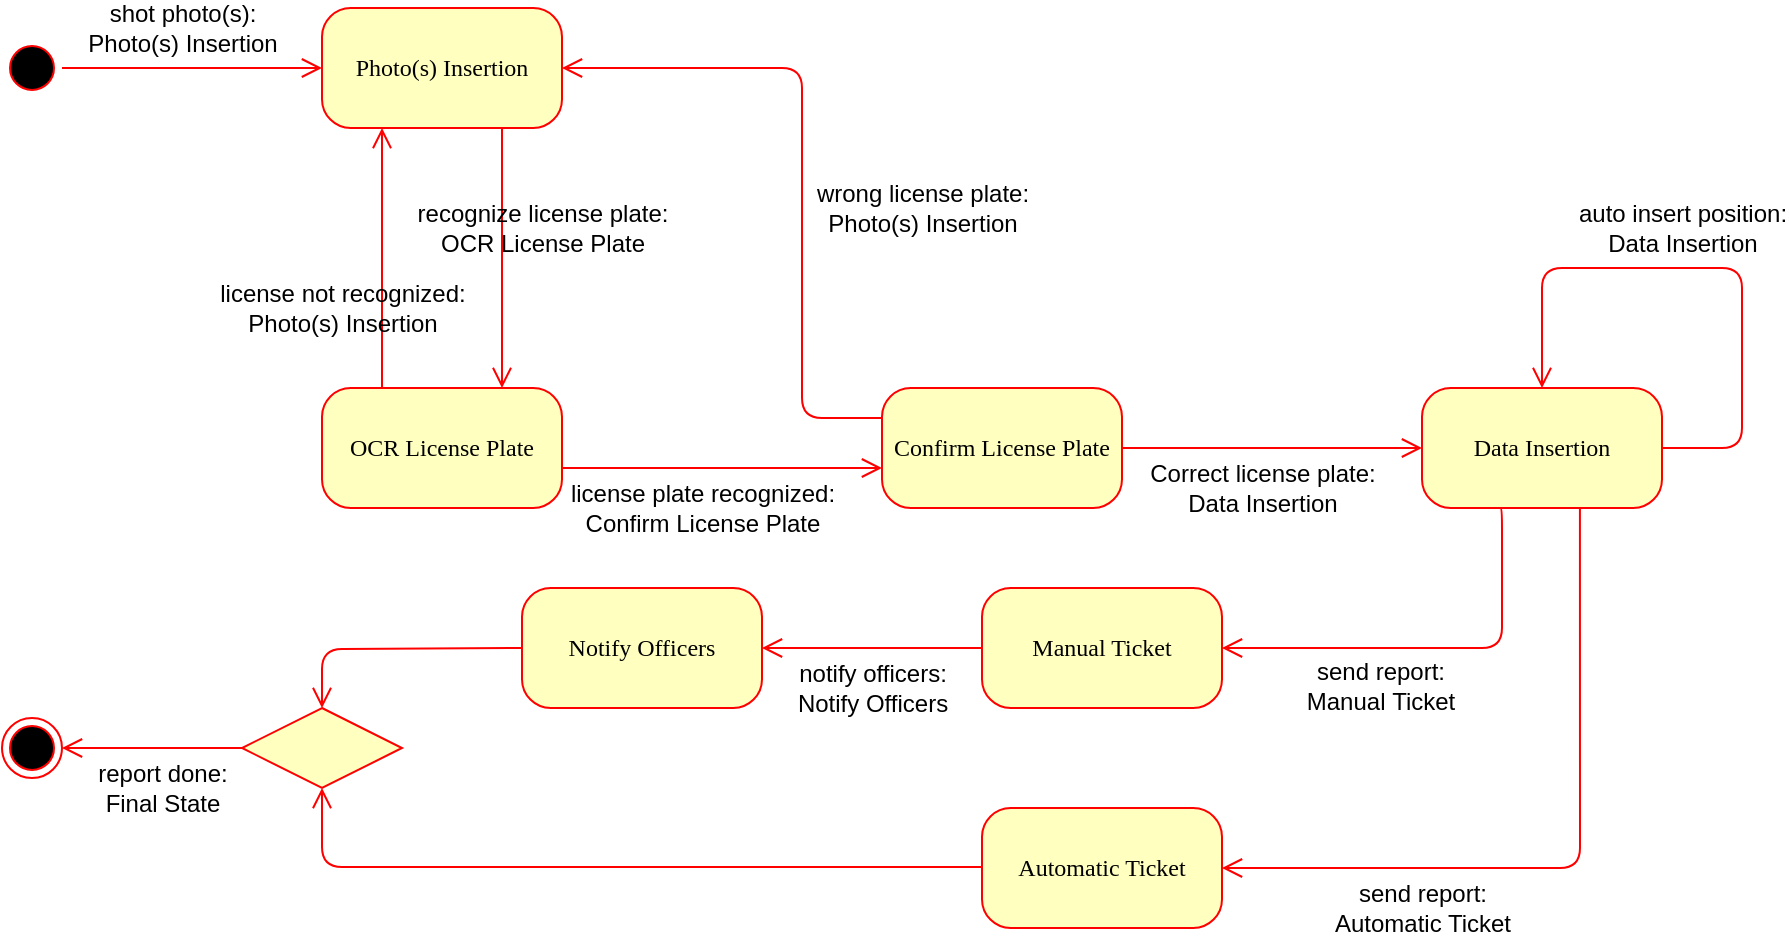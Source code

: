 <mxfile version="12.2.0" type="device" pages="1"><diagram name="Page-1" id="58cdce13-f638-feb5-8d6f-7d28b1aa9fa0"><mxGraphModel dx="2048" dy="780" grid="1" gridSize="10" guides="1" tooltips="1" connect="1" arrows="1" fold="1" page="1" pageScale="1" pageWidth="1100" pageHeight="850" background="#ffffff" math="0" shadow="0"><root><mxCell id="0"/><mxCell id="1" parent="0"/><mxCell id="382b91b5511bd0f7-1" value="" style="ellipse;html=1;shape=startState;fillColor=#000000;strokeColor=#ff0000;rounded=1;shadow=0;comic=0;labelBackgroundColor=none;fontFamily=Verdana;fontSize=12;fontColor=#000000;align=center;direction=south;" parent="1" vertex="1"><mxGeometry x="80" y="135" width="30" height="30" as="geometry"/></mxCell><mxCell id="382b91b5511bd0f7-5" value="OCR License Plate" style="rounded=1;whiteSpace=wrap;html=1;arcSize=24;fillColor=#ffffc0;strokeColor=#ff0000;shadow=0;comic=0;labelBackgroundColor=none;fontFamily=Verdana;fontSize=12;fontColor=#000000;align=center;" parent="1" vertex="1"><mxGeometry x="240" y="310" width="120" height="60" as="geometry"/></mxCell><mxCell id="382b91b5511bd0f7-6" value="Photo(s) Insertion" style="rounded=1;whiteSpace=wrap;html=1;arcSize=24;fillColor=#ffffc0;strokeColor=#ff0000;shadow=0;comic=0;labelBackgroundColor=none;fontFamily=Verdana;fontSize=12;fontColor=#000000;align=center;" parent="1" vertex="1"><mxGeometry x="240" y="120" width="120" height="60" as="geometry"/></mxCell><mxCell id="382b91b5511bd0f7-9" value="Data Insertion" style="rounded=1;whiteSpace=wrap;html=1;arcSize=24;fillColor=#ffffc0;strokeColor=#ff0000;shadow=0;comic=0;labelBackgroundColor=none;fontFamily=Verdana;fontSize=12;fontColor=#000000;align=center;" parent="1" vertex="1"><mxGeometry x="790" y="310" width="120" height="60" as="geometry"/></mxCell><mxCell id="382b91b5511bd0f7-10" value="Confirm License Plate" style="rounded=1;whiteSpace=wrap;html=1;arcSize=24;fillColor=#ffffc0;strokeColor=#ff0000;shadow=0;comic=0;labelBackgroundColor=none;fontFamily=Verdana;fontSize=12;fontColor=#000000;align=center;" parent="1" vertex="1"><mxGeometry x="520" y="310" width="120" height="60" as="geometry"/></mxCell><mxCell id="2a3bc250acf0617d-9" style="edgeStyle=orthogonalEdgeStyle;html=1;labelBackgroundColor=none;endArrow=open;endSize=8;strokeColor=#ff0000;fontFamily=Verdana;fontSize=12;align=left;" parent="1" source="382b91b5511bd0f7-1" target="382b91b5511bd0f7-6" edge="1"><mxGeometry relative="1" as="geometry"/></mxCell><mxCell id="ofe5F0DEnw2EiwNaxMWt-1" value="shot photo(s):&lt;br&gt;Photo(s) Insertion" style="text;html=1;resizable=0;points=[];align=center;verticalAlign=middle;labelBackgroundColor=#ffffff;" parent="2a3bc250acf0617d-9" vertex="1" connectable="0"><mxGeometry x="-0.169" y="2" relative="1" as="geometry"><mxPoint x="6" y="-18" as="offset"/></mxGeometry></mxCell><mxCell id="2a3bc250acf0617d-10" style="edgeStyle=orthogonalEdgeStyle;html=1;labelBackgroundColor=none;endArrow=open;endSize=8;strokeColor=#ff0000;fontFamily=Verdana;fontSize=12;align=left;entryX=0.75;entryY=0;entryDx=0;entryDy=0;exitX=0.75;exitY=1;exitDx=0;exitDy=0;" parent="1" source="382b91b5511bd0f7-6" target="382b91b5511bd0f7-5" edge="1"><mxGeometry relative="1" as="geometry"><Array as="points"/></mxGeometry></mxCell><mxCell id="ofe5F0DEnw2EiwNaxMWt-2" value="recognize license plate:&lt;br&gt;OCR License Plate" style="text;html=1;resizable=0;points=[];align=center;verticalAlign=middle;labelBackgroundColor=none;" parent="2a3bc250acf0617d-10" vertex="1" connectable="0"><mxGeometry x="0.308" relative="1" as="geometry"><mxPoint x="20" y="-35" as="offset"/></mxGeometry></mxCell><mxCell id="2a3bc250acf0617d-12" style="edgeStyle=orthogonalEdgeStyle;html=1;exitX=0.25;exitY=0;entryX=0.25;entryY=1;labelBackgroundColor=none;endArrow=open;endSize=8;strokeColor=#ff0000;fontFamily=Verdana;fontSize=12;align=left;" parent="1" source="382b91b5511bd0f7-5" target="382b91b5511bd0f7-6" edge="1"><mxGeometry relative="1" as="geometry"/></mxCell><mxCell id="ofe5F0DEnw2EiwNaxMWt-3" value="license not recognized:&lt;br&gt;Photo(s) Insertion" style="text;html=1;resizable=0;points=[];align=center;verticalAlign=middle;labelBackgroundColor=none;" parent="2a3bc250acf0617d-12" vertex="1" connectable="0"><mxGeometry x="-0.292" y="3" relative="1" as="geometry"><mxPoint x="-17" y="6" as="offset"/></mxGeometry></mxCell><mxCell id="2a3bc250acf0617d-13" style="edgeStyle=orthogonalEdgeStyle;html=1;labelBackgroundColor=none;endArrow=open;endSize=8;strokeColor=#ff0000;fontFamily=Verdana;fontSize=12;align=left;" parent="1" edge="1"><mxGeometry relative="1" as="geometry"><mxPoint x="360" y="350" as="sourcePoint"/><mxPoint x="520" y="350" as="targetPoint"/><Array as="points"><mxPoint x="520" y="350"/></Array></mxGeometry></mxCell><mxCell id="ofe5F0DEnw2EiwNaxMWt-4" value="license plate recognized:&lt;br&gt;Confirm License Plate" style="text;html=1;resizable=0;points=[];align=center;verticalAlign=middle;labelBackgroundColor=#ffffff;" parent="2a3bc250acf0617d-13" vertex="1" connectable="0"><mxGeometry x="0.138" y="1" relative="1" as="geometry"><mxPoint x="-21" y="21" as="offset"/></mxGeometry></mxCell><mxCell id="2a3bc250acf0617d-14" style="edgeStyle=orthogonalEdgeStyle;html=1;exitX=0;exitY=0.25;entryX=1;entryY=0.5;labelBackgroundColor=none;endArrow=open;endSize=8;strokeColor=#ff0000;fontFamily=Verdana;fontSize=12;align=left;exitDx=0;exitDy=0;entryDx=0;entryDy=0;" parent="1" source="382b91b5511bd0f7-10" target="382b91b5511bd0f7-6" edge="1"><mxGeometry relative="1" as="geometry"><mxPoint x="560" y="245" as="targetPoint"/><Array as="points"><mxPoint x="480" y="325"/><mxPoint x="480" y="150"/></Array></mxGeometry></mxCell><mxCell id="ofe5F0DEnw2EiwNaxMWt-6" value="wrong license plate:&lt;br&gt;Photo(s) Insertion" style="text;html=1;resizable=0;points=[];align=center;verticalAlign=middle;labelBackgroundColor=none;" parent="2a3bc250acf0617d-14" vertex="1" connectable="0"><mxGeometry x="0.475" y="-4" relative="1" as="geometry"><mxPoint x="92" y="74" as="offset"/></mxGeometry></mxCell><mxCell id="2a3bc250acf0617d-15" style="edgeStyle=orthogonalEdgeStyle;html=1;exitX=1;exitY=0.5;entryX=0;entryY=0.5;labelBackgroundColor=none;endArrow=open;endSize=8;strokeColor=#ff0000;fontFamily=Verdana;fontSize=12;align=left;exitDx=0;exitDy=0;entryDx=0;entryDy=0;entryPerimeter=0;" parent="1" source="382b91b5511bd0f7-10" target="382b91b5511bd0f7-9" edge="1"><mxGeometry relative="1" as="geometry"/></mxCell><mxCell id="ofe5F0DEnw2EiwNaxMWt-7" value="Correct license plate:&lt;br&gt;Data Insertion" style="text;html=1;resizable=0;points=[];align=center;verticalAlign=middle;labelBackgroundColor=#ffffff;" parent="2a3bc250acf0617d-15" vertex="1" connectable="0"><mxGeometry x="-0.347" y="-2" relative="1" as="geometry"><mxPoint x="21" y="18" as="offset"/></mxGeometry></mxCell><mxCell id="ofe5F0DEnw2EiwNaxMWt-9" style="edgeStyle=orthogonalEdgeStyle;html=1;exitX=1;exitY=0.5;entryX=0.5;entryY=0;labelBackgroundColor=none;endArrow=open;endSize=8;strokeColor=#ff0000;fontFamily=Verdana;fontSize=12;align=left;exitDx=0;exitDy=0;entryDx=0;entryDy=0;" parent="1" source="382b91b5511bd0f7-9" target="382b91b5511bd0f7-9" edge="1"><mxGeometry relative="1" as="geometry"><mxPoint x="1010" y="370" as="sourcePoint"/><mxPoint x="850" y="195" as="targetPoint"/><Array as="points"><mxPoint x="950" y="340"/><mxPoint x="950" y="250"/><mxPoint x="850" y="250"/></Array></mxGeometry></mxCell><mxCell id="ofe5F0DEnw2EiwNaxMWt-10" value="auto insert position:&lt;br&gt;Data Insertion" style="text;html=1;resizable=0;points=[];align=center;verticalAlign=middle;labelBackgroundColor=none;" parent="ofe5F0DEnw2EiwNaxMWt-9" vertex="1" connectable="0"><mxGeometry x="0.475" y="-4" relative="1" as="geometry"><mxPoint x="54" y="-16" as="offset"/></mxGeometry></mxCell><mxCell id="ofe5F0DEnw2EiwNaxMWt-12" value="" style="ellipse;html=1;shape=endState;fillColor=#000000;strokeColor=#ff0000;rounded=1;shadow=0;comic=0;labelBackgroundColor=none;fontFamily=Verdana;fontSize=12;fontColor=#000000;align=center;" parent="1" vertex="1"><mxGeometry x="80" y="475" width="30" height="30" as="geometry"/></mxCell><mxCell id="ofe5F0DEnw2EiwNaxMWt-15" style="edgeStyle=orthogonalEdgeStyle;html=1;labelBackgroundColor=none;endArrow=open;endSize=8;strokeColor=#ff0000;fontFamily=Verdana;fontSize=12;align=left;exitX=0.658;exitY=1;exitDx=0;exitDy=0;exitPerimeter=0;" parent="1" source="382b91b5511bd0f7-9" edge="1"><mxGeometry relative="1" as="geometry"><Array as="points"><mxPoint x="869" y="550"/></Array><mxPoint x="830" y="500" as="sourcePoint"/><mxPoint x="690" y="550" as="targetPoint"/></mxGeometry></mxCell><mxCell id="ofe5F0DEnw2EiwNaxMWt-19" value="send report:&lt;br&gt;Automatic Ticket" style="text;html=1;resizable=0;points=[];align=center;verticalAlign=middle;labelBackgroundColor=#ffffff;" parent="ofe5F0DEnw2EiwNaxMWt-15" vertex="1" connectable="0"><mxGeometry x="0.147" y="1" relative="1" as="geometry"><mxPoint x="-53" y="19" as="offset"/></mxGeometry></mxCell><mxCell id="ofe5F0DEnw2EiwNaxMWt-16" style="edgeStyle=orthogonalEdgeStyle;html=1;labelBackgroundColor=none;endArrow=open;endSize=8;strokeColor=#ff0000;fontFamily=Verdana;fontSize=12;align=left;exitX=0.325;exitY=1;exitDx=0;exitDy=0;exitPerimeter=0;" parent="1" source="382b91b5511bd0f7-9" edge="1"><mxGeometry relative="1" as="geometry"><Array as="points"><mxPoint x="830" y="370"/><mxPoint x="830" y="440"/></Array><mxPoint x="830" y="480" as="sourcePoint"/><mxPoint x="690" y="440" as="targetPoint"/></mxGeometry></mxCell><mxCell id="ofe5F0DEnw2EiwNaxMWt-17" value="Manual Ticket" style="rounded=1;whiteSpace=wrap;html=1;arcSize=24;fillColor=#ffffc0;strokeColor=#ff0000;shadow=0;comic=0;labelBackgroundColor=none;fontFamily=Verdana;fontSize=12;fontColor=#000000;align=center;" parent="1" vertex="1"><mxGeometry x="570" y="410" width="120" height="60" as="geometry"/></mxCell><mxCell id="ofe5F0DEnw2EiwNaxMWt-18" value="Automatic Ticket" style="rounded=1;whiteSpace=wrap;html=1;arcSize=24;fillColor=#ffffc0;strokeColor=#ff0000;shadow=0;comic=0;labelBackgroundColor=none;fontFamily=Verdana;fontSize=12;fontColor=#000000;align=center;" parent="1" vertex="1"><mxGeometry x="570" y="520" width="120" height="60" as="geometry"/></mxCell><mxCell id="ofe5F0DEnw2EiwNaxMWt-20" value="send report:&lt;br&gt;Manual&amp;nbsp;Ticket" style="text;html=1;resizable=0;points=[];align=center;verticalAlign=middle;labelBackgroundColor=#ffffff;" parent="1" vertex="1" connectable="0"><mxGeometry x="770" y="440" as="geometry"><mxPoint x="-1" y="19" as="offset"/></mxGeometry></mxCell><mxCell id="ofe5F0DEnw2EiwNaxMWt-21" value="Notify Officers" style="rounded=1;whiteSpace=wrap;html=1;arcSize=24;fillColor=#ffffc0;strokeColor=#ff0000;shadow=0;comic=0;labelBackgroundColor=none;fontFamily=Verdana;fontSize=12;fontColor=#000000;align=center;" parent="1" vertex="1"><mxGeometry x="340" y="410" width="120" height="60" as="geometry"/></mxCell><mxCell id="ofe5F0DEnw2EiwNaxMWt-22" style="edgeStyle=orthogonalEdgeStyle;html=1;labelBackgroundColor=none;endArrow=open;endSize=8;strokeColor=#ff0000;fontFamily=Verdana;fontSize=12;align=left;exitX=0;exitY=0.5;exitDx=0;exitDy=0;" parent="1" source="ofe5F0DEnw2EiwNaxMWt-17" edge="1"><mxGeometry relative="1" as="geometry"><mxPoint x="560" y="440" as="sourcePoint"/><mxPoint x="460" y="440" as="targetPoint"/><Array as="points"/></mxGeometry></mxCell><mxCell id="ofe5F0DEnw2EiwNaxMWt-24" value="notify officers:&lt;br&gt;Notify Officers" style="text;html=1;resizable=0;points=[];align=center;verticalAlign=middle;labelBackgroundColor=#ffffff;" parent="ofe5F0DEnw2EiwNaxMWt-22" vertex="1" connectable="0"><mxGeometry x="-0.218" y="1" relative="1" as="geometry"><mxPoint x="-12" y="19" as="offset"/></mxGeometry></mxCell><mxCell id="ofe5F0DEnw2EiwNaxMWt-25" value="" style="rhombus;whiteSpace=wrap;html=1;labelBackgroundColor=none;fillColor=#FFFFC0;strokeColor=#FF0000;" parent="1" vertex="1"><mxGeometry x="200" y="470" width="80" height="40" as="geometry"/></mxCell><mxCell id="ofe5F0DEnw2EiwNaxMWt-26" style="edgeStyle=orthogonalEdgeStyle;html=1;labelBackgroundColor=none;endArrow=open;endSize=8;strokeColor=#ff0000;fontFamily=Verdana;fontSize=12;align=left;exitX=0;exitY=0.5;exitDx=0;exitDy=0;" parent="1" edge="1"><mxGeometry relative="1" as="geometry"><mxPoint x="570" y="549.5" as="sourcePoint"/><mxPoint x="240" y="510" as="targetPoint"/><Array as="points"><mxPoint x="240" y="550"/></Array></mxGeometry></mxCell><mxCell id="ofe5F0DEnw2EiwNaxMWt-28" style="edgeStyle=orthogonalEdgeStyle;html=1;labelBackgroundColor=none;endArrow=open;endSize=8;strokeColor=#ff0000;fontFamily=Verdana;fontSize=12;align=left;exitX=0;exitY=0.5;exitDx=0;exitDy=0;entryX=0.5;entryY=0;entryDx=0;entryDy=0;" parent="1" target="ofe5F0DEnw2EiwNaxMWt-25" edge="1"><mxGeometry relative="1" as="geometry"><mxPoint x="340" y="440" as="sourcePoint"/><mxPoint x="230" y="440" as="targetPoint"/><Array as="points"/></mxGeometry></mxCell><mxCell id="ofe5F0DEnw2EiwNaxMWt-30" style="edgeStyle=orthogonalEdgeStyle;html=1;labelBackgroundColor=none;endArrow=open;endSize=8;strokeColor=#ff0000;fontFamily=Verdana;fontSize=12;align=left;exitX=0;exitY=0.5;exitDx=0;exitDy=0;" parent="1" edge="1"><mxGeometry relative="1" as="geometry"><mxPoint x="200" y="490" as="sourcePoint"/><mxPoint x="110" y="490" as="targetPoint"/><Array as="points"/></mxGeometry></mxCell><mxCell id="ofe5F0DEnw2EiwNaxMWt-31" value="report done:&lt;br&gt;Final State" style="text;html=1;resizable=0;points=[];align=center;verticalAlign=middle;labelBackgroundColor=#ffffff;" parent="ofe5F0DEnw2EiwNaxMWt-30" vertex="1" connectable="0"><mxGeometry x="-0.218" y="1" relative="1" as="geometry"><mxPoint x="-5" y="19" as="offset"/></mxGeometry></mxCell></root></mxGraphModel></diagram></mxfile>